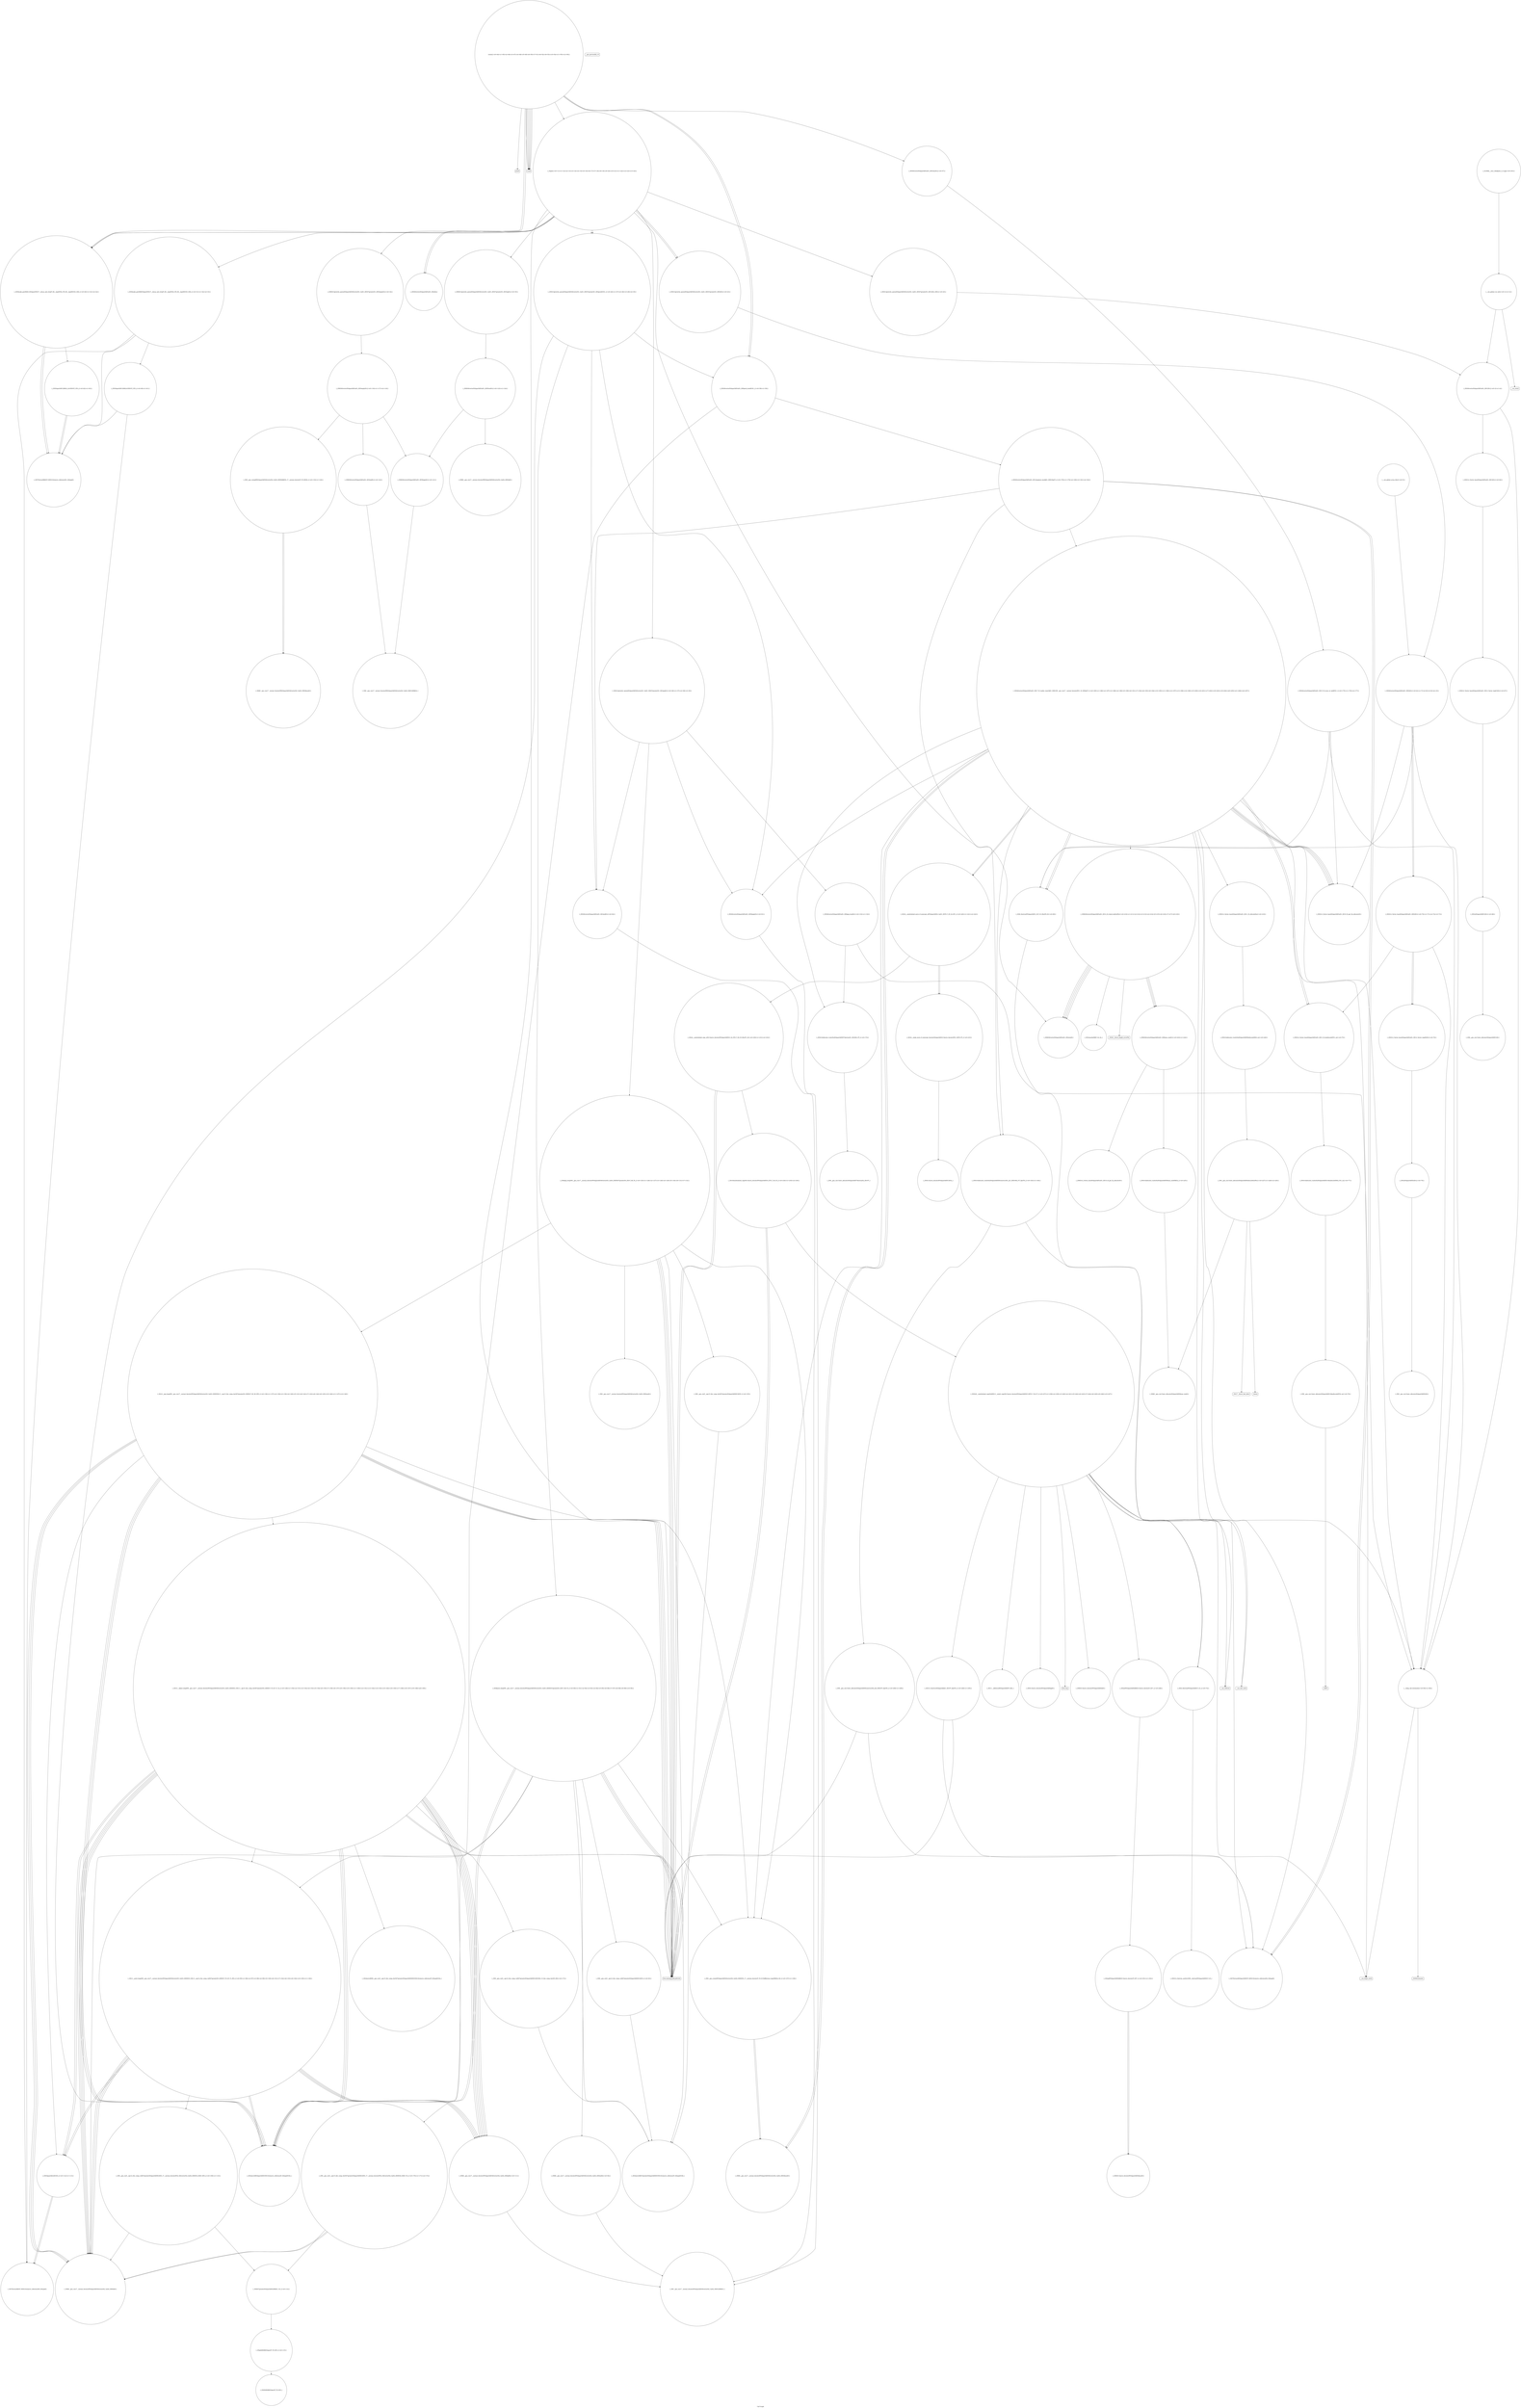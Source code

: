 digraph "Call Graph" {
	label="Call Graph";

	Node0x5651ff8c9090 [shape=record,shape=circle,label="{__cxx_global_var_init|{<s0>1|<s1>2}}"];
	Node0x5651ff8c9090:s0 -> Node0x5651ff8c9110[color=black];
	Node0x5651ff8c9090:s1 -> Node0x5651ffb81130[color=black];
	Node0x5651ffb84c50 [shape=record,shape=circle,label="{_ZNSt12_Vector_baseISt4pairIiiESaIS1_EE11_M_allocateEm|{<s0>219}}"];
	Node0x5651ffb84c50:s0 -> Node0x5651ffb82930[color=black];
	Node0x5651ffb812b0 [shape=record,shape=circle,label="{_ZNSt14priority_queueISt4pairIiiESt6vectorIS1_SaIS1_EESt7greaterIS1_EE4pushEOS1_|{<s0>26|<s1>27|<s2>28|<s3>29|<s4>30}}"];
	Node0x5651ffb812b0:s0 -> Node0x5651ffb82630[color=black];
	Node0x5651ffb812b0:s1 -> Node0x5651ffb819b0[color=black];
	Node0x5651ffb812b0:s2 -> Node0x5651ffb83750[color=black];
	Node0x5651ffb812b0:s3 -> Node0x5651ffb837d0[color=black];
	Node0x5651ffb812b0:s4 -> Node0x5651ffb826b0[color=black];
	Node0x5651ffb827b0 [shape=record,shape=circle,label="{_ZNSt16allocator_traitsISaISt4pairIiiEEE8max_sizeERKS2_|{<s0>225}}"];
	Node0x5651ffb827b0:s0 -> Node0x5651ffb828b0[color=black];
	Node0x5651ffb81630 [shape=record,shape=circle,label="{_ZNKSt6vectorISt4pairIiiESaIS1_EE4sizeEv}"];
	Node0x5651ffb82b30 [shape=record,shape=circle,label="{_ZSt22__uninitialized_copy_aISt13move_iteratorIPSt4pairIiiEES3_S2_ET0_T_S6_S5_RSaIT1_E|{<s0>230|<s1>231|<s2>232}}"];
	Node0x5651ffb82b30:s0 -> Node0x5651ffb81530[color=black];
	Node0x5651ffb82b30:s1 -> Node0x5651ffb81530[color=black];
	Node0x5651ffb82b30:s2 -> Node0x5651ffb82c30[color=black];
	Node0x5651ffb819b0 [shape=record,shape=circle,label="{_ZNSt6vectorISt4pairIiiESaIS1_EE9push_backEOS1_|{<s0>58|<s1>59}}"];
	Node0x5651ffb819b0:s0 -> Node0x5651ffb82630[color=black];
	Node0x5651ffb819b0:s1 -> Node0x5651ffb84950[color=black];
	Node0x5651ffb82eb0 [shape=record,shape=circle,label="{_ZNKSt13move_iteratorIPSt4pairIiiEEdeEv}"];
	Node0x5651ffb81d30 [shape=record,shape=circle,label="{__clang_call_terminate|{<s0>65|<s1>66}}"];
	Node0x5651ffb81d30:s0 -> Node0x5651ffb81db0[color=black];
	Node0x5651ffb81d30:s1 -> Node0x5651ffb81e30[color=black];
	Node0x5651ffb820b0 [shape=record,shape=circle,label="{_ZNSt12_Vector_baseISt4pairIiiESaIS1_EE19_M_get_Tp_allocatorEv}"];
	Node0x5651ffb82430 [shape=record,shape=circle,label="{_ZN9__gnu_cxx13new_allocatorISt4pairIiiEE10deallocateEPS2_m|{<s0>78}}"];
	Node0x5651ffb82430:s0 -> Node0x5651ffb824b0[color=black];
	Node0x5651ffb837d0 [shape=record,shape=circle,label="{_ZNSt6vectorISt4pairIiiESaIS1_EE3endEv|{<s0>92}}"];
	Node0x5651ffb837d0:s0 -> Node0x5651ffb83b50[color=black];
	Node0x5651ffb83b50 [shape=record,shape=circle,label="{_ZN9__gnu_cxx17__normal_iteratorIPSt4pairIiiESt6vectorIS2_SaIS2_EEEC2ERKS3_}"];
	Node0x5651ffb83ed0 [shape=record,shape=circle,label="{_ZNK9__gnu_cxx17__normal_iteratorIPSt4pairIiiESt6vectorIS2_SaIS2_EEE4baseEv}"];
	Node0x5651ffb84250 [shape=record,shape=circle,label="{_ZNKSt6vectorISt4pairIiiESaIS1_EE5frontEv|{<s0>123|<s1>124}}"];
	Node0x5651ffb84250:s0 -> Node0x5651ffb84050[color=black];
	Node0x5651ffb84250:s1 -> Node0x5651ffb842d0[color=black];
	Node0x5651ffb845d0 [shape=record,shape=circle,label="{_ZSt13__adjust_heapIN9__gnu_cxx17__normal_iteratorIPSt4pairIiiESt6vectorIS3_SaIS3_EEEElS3_NS0_5__ops15_Iter_comp_iterISt7greaterIS3_EEEEvT_T0_SF_T1_T2_|{<s0>149|<s1>150|<s2>151|<s3>152|<s4>153|<s5>154|<s6>155|<s7>156|<s8>157|<s9>158|<s10>159|<s11>160|<s12>161|<s13>162|<s14>163|<s15>164|<s16>165|<s17>166|<s18>167|<s19>168|<s20>169}}"];
	Node0x5651ffb845d0:s0 -> Node0x5651ffb83c50[color=black];
	Node0x5651ffb845d0:s1 -> Node0x5651ffb83c50[color=black];
	Node0x5651ffb845d0:s2 -> Node0x5651ffb84650[color=black];
	Node0x5651ffb845d0:s3 -> Node0x5651ffb83c50[color=black];
	Node0x5651ffb845d0:s4 -> Node0x5651ffb839d0[color=black];
	Node0x5651ffb845d0:s5 -> Node0x5651ffb82630[color=black];
	Node0x5651ffb845d0:s6 -> Node0x5651ffb83c50[color=black];
	Node0x5651ffb845d0:s7 -> Node0x5651ffb839d0[color=black];
	Node0x5651ffb845d0:s8 -> Node0x5651ffb83cd0[color=black];
	Node0x5651ffb845d0:s9 -> Node0x5651ffb83c50[color=black];
	Node0x5651ffb845d0:s10 -> Node0x5651ffb839d0[color=black];
	Node0x5651ffb845d0:s11 -> Node0x5651ffb82630[color=black];
	Node0x5651ffb845d0:s12 -> Node0x5651ffb83c50[color=black];
	Node0x5651ffb845d0:s13 -> Node0x5651ffb839d0[color=black];
	Node0x5651ffb845d0:s14 -> Node0x5651ffb83cd0[color=black];
	Node0x5651ffb845d0:s15 -> Node0x5651ffb846d0[color=black];
	Node0x5651ffb845d0:s16 -> Node0x5651ffb84750[color=black];
	Node0x5651ffb845d0:s17 -> Node0x5651ffb81530[color=black];
	Node0x5651ffb845d0:s18 -> Node0x5651ffb82630[color=black];
	Node0x5651ffb845d0:s19 -> Node0x5651ffb81530[color=black];
	Node0x5651ffb845d0:s20 -> Node0x5651ffb83a50[color=black];
	Node0x5651ffb84950 [shape=record,shape=circle,label="{_ZNSt6vectorISt4pairIiiESaIS1_EE12emplace_backIJS1_EEEvDpOT_|{<s0>178|<s1>179|<s2>180|<s3>181|<s4>182}}"];
	Node0x5651ffb84950:s0 -> Node0x5651ffb84a50[color=black];
	Node0x5651ffb84950:s1 -> Node0x5651ffb849d0[color=black];
	Node0x5651ffb84950:s2 -> Node0x5651ffb837d0[color=black];
	Node0x5651ffb84950:s3 -> Node0x5651ffb84a50[color=black];
	Node0x5651ffb84950:s4 -> Node0x5651ffb84ad0[color=black];
	Node0x5651ff8c9110 [shape=record,shape=circle,label="{_ZNSt6vectorISt4pairIiiESaIS1_EEC2Ev|{<s0>3|<s1>4}}"];
	Node0x5651ff8c9110:s0 -> Node0x5651ffb81cb0[color=black];
	Node0x5651ff8c9110:s1 -> Node0x5651ffb81d30[color=black];
	Node0x5651ffb84cd0 [shape=record,shape=circle,label="{_ZSt34__uninitialized_move_if_noexcept_aIPSt4pairIiiES2_SaIS1_EET0_T_S5_S4_RT1_|{<s0>220|<s1>221|<s2>222}}"];
	Node0x5651ffb84cd0:s0 -> Node0x5651ffb82bb0[color=black];
	Node0x5651ffb84cd0:s1 -> Node0x5651ffb82bb0[color=black];
	Node0x5651ffb84cd0:s2 -> Node0x5651ffb82b30[color=black];
	Node0x5651ffb81330 [shape=record,shape=circle,label="{_ZSt9make_pairIiRiESt4pairINSt17__decay_and_stripIT_E6__typeENS2_IT0_E6__typeEEOS3_OS6_|{<s0>31|<s1>32|<s2>33}}"];
	Node0x5651ffb81330:s0 -> Node0x5651ffb81ab0[color=black];
	Node0x5651ffb81330:s1 -> Node0x5651ffb81b30[color=black];
	Node0x5651ffb81330:s2 -> Node0x5651ffb81bb0[color=black];
	Node0x5651ffb82830 [shape=record,shape=circle,label="{_ZNKSt12_Vector_baseISt4pairIiiESaIS1_EE19_M_get_Tp_allocatorEv}"];
	Node0x5651ffb816b0 [shape=record,shape=circle,label="{_ZNSt6vectorISt4pairIiiESaIS1_EEixEm}"];
	Node0x5651ffb82bb0 [shape=record,shape=circle,label="{_ZSt32__make_move_if_noexcept_iteratorISt4pairIiiESt13move_iteratorIPS1_EET0_PT_|{<s0>233}}"];
	Node0x5651ffb82bb0:s0 -> Node0x5651ffb83130[color=black];
	Node0x5651ffb81a30 [shape=record,shape=Mrecord,label="{printf}"];
	Node0x5651ffb82f30 [shape=record,shape=circle,label="{_ZNSt13move_iteratorIPSt4pairIiiEEppEv}"];
	Node0x5651ffb81db0 [shape=record,shape=Mrecord,label="{__cxa_begin_catch}"];
	Node0x5651ffb82130 [shape=record,shape=circle,label="{_ZNSt12_Vector_baseISt4pairIiiESaIS1_EED2Ev|{<s0>70|<s1>71|<s2>72|<s3>73}}"];
	Node0x5651ffb82130:s0 -> Node0x5651ffb822b0[color=black];
	Node0x5651ffb82130:s1 -> Node0x5651ffb82330[color=black];
	Node0x5651ffb82130:s2 -> Node0x5651ffb82330[color=black];
	Node0x5651ffb82130:s3 -> Node0x5651ffb81d30[color=black];
	Node0x5651ffb824b0 [shape=record,shape=Mrecord,label="{_ZdlPv}"];
	Node0x5651ffb83850 [shape=record,shape=circle,label="{_ZSt4moveIRSt7greaterISt4pairIiiEEEONSt16remove_referenceIT_E4typeEOS6_}"];
	Node0x5651ffb83bd0 [shape=record,shape=circle,label="{_ZN9__gnu_cxx5__ops14_Iter_comp_valISt7greaterISt4pairIiiEEEclINS_17__normal_iteratorIPS4_St6vectorIS4_SaIS4_EEEES4_EEbT_RT0_|{<s0>109|<s1>110}}"];
	Node0x5651ffb83bd0:s0 -> Node0x5651ffb839d0[color=black];
	Node0x5651ffb83bd0:s1 -> Node0x5651ffb83d50[color=black];
	Node0x5651ffb83f50 [shape=record,shape=circle,label="{_ZNKSt6vectorISt4pairIiiESaIS1_EE5emptyEv|{<s0>116|<s1>117|<s2>118}}"];
	Node0x5651ffb83f50:s0 -> Node0x5651ffb84050[color=black];
	Node0x5651ffb83f50:s1 -> Node0x5651ffb840d0[color=black];
	Node0x5651ffb83f50:s2 -> Node0x5651ffb83fd0[color=black];
	Node0x5651ffb842d0 [shape=record,shape=circle,label="{_ZNK9__gnu_cxx17__normal_iteratorIPKSt4pairIiiESt6vectorIS2_SaIS2_EEEdeEv}"];
	Node0x5651ffb84650 [shape=record,shape=circle,label="{_ZN9__gnu_cxx5__ops15_Iter_comp_iterISt7greaterISt4pairIiiEEEclINS_17__normal_iteratorIPS4_St6vectorIS4_SaIS4_EEEESD_EEbT_T0_|{<s0>170|<s1>171|<s2>172}}"];
	Node0x5651ffb84650:s0 -> Node0x5651ffb839d0[color=black];
	Node0x5651ffb84650:s1 -> Node0x5651ffb839d0[color=black];
	Node0x5651ffb84650:s2 -> Node0x5651ffb83d50[color=black];
	Node0x5651ffb849d0 [shape=record,shape=circle,label="{_ZNSt16allocator_traitsISaISt4pairIiiEEE9constructIS1_JS1_EEEvRS2_PT_DpOT0_|{<s0>183|<s1>184}}"];
	Node0x5651ffb849d0:s0 -> Node0x5651ffb84a50[color=black];
	Node0x5651ffb849d0:s1 -> Node0x5651ffb84b50[color=black];
	Node0x5651ffb81030 [shape=record,shape=circle,label="{__cxx_global_array_dtor|{<s0>5}}"];
	Node0x5651ffb81030:s0 -> Node0x5651ffb810b0[color=black];
	Node0x5651ffb84d50 [shape=record,shape=Mrecord,label="{__cxa_rethrow}"];
	Node0x5651ffb813b0 [shape=record,shape=Mrecord,label="{__gxx_personality_v0}"];
	Node0x5651ffb828b0 [shape=record,shape=circle,label="{_ZNK9__gnu_cxx13new_allocatorISt4pairIiiEE8max_sizeEv}"];
	Node0x5651ffb81730 [shape=record,shape=circle,label="{_ZSt9make_pairIRiS0_ESt4pairINSt17__decay_and_stripIT_E6__typeENS2_IT0_E6__typeEEOS3_OS6_|{<s0>40|<s1>41|<s2>42}}"];
	Node0x5651ffb81730:s0 -> Node0x5651ffb81b30[color=black];
	Node0x5651ffb81730:s1 -> Node0x5651ffb81b30[color=black];
	Node0x5651ffb81730:s2 -> Node0x5651ffb81c30[color=black];
	Node0x5651ffb82c30 [shape=record,shape=circle,label="{_ZSt18uninitialized_copyISt13move_iteratorIPSt4pairIiiEES3_ET0_T_S6_S5_|{<s0>234|<s1>235|<s2>236}}"];
	Node0x5651ffb82c30:s0 -> Node0x5651ffb81530[color=black];
	Node0x5651ffb82c30:s1 -> Node0x5651ffb81530[color=black];
	Node0x5651ffb82c30:s2 -> Node0x5651ffb82cb0[color=black];
	Node0x5651ffb81ab0 [shape=record,shape=circle,label="{_ZSt7forwardIiEOT_RNSt16remove_referenceIS0_E4typeE}"];
	Node0x5651ffb82fb0 [shape=record,shape=Mrecord,label="{llvm.trap}"];
	Node0x5651ffb81e30 [shape=record,shape=Mrecord,label="{_ZSt9terminatev}"];
	Node0x5651ffb821b0 [shape=record,shape=circle,label="{_ZSt8_DestroyIPSt4pairIiiEEvT_S3_|{<s0>74}}"];
	Node0x5651ffb821b0:s0 -> Node0x5651ffb82230[color=black];
	Node0x5651ffb82530 [shape=record,shape=circle,label="{_ZNSaISt4pairIiiEED2Ev|{<s0>79}}"];
	Node0x5651ffb82530:s0 -> Node0x5651ffb825b0[color=black];
	Node0x5651ffb838d0 [shape=record,shape=circle,label="{_ZN9__gnu_cxx5__ops14_Iter_comp_valISt7greaterISt4pairIiiEEEC2ES5_|{<s0>93}}"];
	Node0x5651ffb838d0:s0 -> Node0x5651ffb83850[color=black];
	Node0x5651ffb83c50 [shape=record,shape=circle,label="{_ZNK9__gnu_cxx17__normal_iteratorIPSt4pairIiiESt6vectorIS2_SaIS2_EEEplEl|{<s0>111}}"];
	Node0x5651ffb83c50:s0 -> Node0x5651ffb83b50[color=black];
	Node0x5651ffb83fd0 [shape=record,shape=circle,label="{_ZN9__gnu_cxxeqIPKSt4pairIiiESt6vectorIS2_SaIS2_EEEEbRKNS_17__normal_iteratorIT_T0_EESD_|{<s0>119|<s1>120}}"];
	Node0x5651ffb83fd0:s0 -> Node0x5651ffb84150[color=black];
	Node0x5651ffb83fd0:s1 -> Node0x5651ffb84150[color=black];
	Node0x5651ffb84350 [shape=record,shape=circle,label="{_ZSt8pop_heapIN9__gnu_cxx17__normal_iteratorIPSt4pairIiiESt6vectorIS3_SaIS3_EEEESt7greaterIS3_EEvT_SB_T0_|{<s0>125|<s1>126|<s2>127|<s3>128|<s4>129|<s5>130|<s6>131|<s7>132}}"];
	Node0x5651ffb84350:s0 -> Node0x5651ffb83ad0[color=black];
	Node0x5651ffb84350:s1 -> Node0x5651ffb83850[color=black];
	Node0x5651ffb84350:s2 -> Node0x5651ffb84450[color=black];
	Node0x5651ffb84350:s3 -> Node0x5651ffb844d0[color=black];
	Node0x5651ffb84350:s4 -> Node0x5651ffb81530[color=black];
	Node0x5651ffb84350:s5 -> Node0x5651ffb81530[color=black];
	Node0x5651ffb84350:s6 -> Node0x5651ffb81530[color=black];
	Node0x5651ffb84350:s7 -> Node0x5651ffb84550[color=black];
	Node0x5651ffb846d0 [shape=record,shape=circle,label="{_ZSt4moveIRN9__gnu_cxx5__ops15_Iter_comp_iterISt7greaterISt4pairIiiEEEEEONSt16remove_referenceIT_E4typeEOSA_}"];
	Node0x5651ffb84a50 [shape=record,shape=circle,label="{_ZSt7forwardISt4pairIiiEEOT_RNSt16remove_referenceIS2_E4typeE}"];
	Node0x5651ffb810b0 [shape=record,shape=circle,label="{_ZNSt6vectorISt4pairIiiESaIS1_EED2Ev|{<s0>6|<s1>7|<s2>8|<s3>9|<s4>10}}"];
	Node0x5651ffb810b0:s0 -> Node0x5651ffb820b0[color=black];
	Node0x5651ffb810b0:s1 -> Node0x5651ffb82030[color=black];
	Node0x5651ffb810b0:s2 -> Node0x5651ffb82130[color=black];
	Node0x5651ffb810b0:s3 -> Node0x5651ffb82130[color=black];
	Node0x5651ffb810b0:s4 -> Node0x5651ffb81d30[color=black];
	Node0x5651ffb84dd0 [shape=record,shape=Mrecord,label="{__cxa_end_catch}"];
	Node0x5651ffb81430 [shape=record,shape=circle,label="{_ZNKSt14priority_queueISt4pairIiiESt6vectorIS1_SaIS1_EESt7greaterIS1_EE5emptyEv|{<s0>34}}"];
	Node0x5651ffb81430:s0 -> Node0x5651ffb83f50[color=black];
	Node0x5651ffb82930 [shape=record,shape=circle,label="{_ZNSt16allocator_traitsISaISt4pairIiiEEE8allocateERS2_m|{<s0>226}}"];
	Node0x5651ffb82930:s0 -> Node0x5651ffb829b0[color=black];
	Node0x5651ffb817b0 [shape=record,shape=circle,label="{_ZNSt14priority_queueISt4pairIiiESt6vectorIS1_SaIS1_EESt7greaterIS1_EED2Ev|{<s0>43}}"];
	Node0x5651ffb817b0:s0 -> Node0x5651ffb810b0[color=black];
	Node0x5651ffb82cb0 [shape=record,shape=circle,label="{_ZNSt20__uninitialized_copyILb0EE13__uninit_copyISt13move_iteratorIPSt4pairIiiEES5_EET0_T_S8_S7_|{<s0>237|<s1>238|<s2>239|<s3>240|<s4>241|<s5>242|<s6>243|<s7>244|<s8>245|<s9>246|<s10>247}}"];
	Node0x5651ffb82cb0:s0 -> Node0x5651ffb82d30[color=black];
	Node0x5651ffb82cb0:s1 -> Node0x5651ffb82e30[color=black];
	Node0x5651ffb82cb0:s2 -> Node0x5651ffb82eb0[color=black];
	Node0x5651ffb82cb0:s3 -> Node0x5651ffb82db0[color=black];
	Node0x5651ffb82cb0:s4 -> Node0x5651ffb82f30[color=black];
	Node0x5651ffb82cb0:s5 -> Node0x5651ffb81db0[color=black];
	Node0x5651ffb82cb0:s6 -> Node0x5651ffb821b0[color=black];
	Node0x5651ffb82cb0:s7 -> Node0x5651ffb84d50[color=black];
	Node0x5651ffb82cb0:s8 -> Node0x5651ffb84dd0[color=black];
	Node0x5651ffb82cb0:s9 -> Node0x5651ffb82fb0[color=black];
	Node0x5651ffb82cb0:s10 -> Node0x5651ffb81d30[color=black];
	Node0x5651ffb81b30 [shape=record,shape=circle,label="{_ZSt7forwardIRiEOT_RNSt16remove_referenceIS1_E4typeE}"];
	Node0x5651ffb83030 [shape=record,shape=circle,label="{_ZSteqIPSt4pairIiiEEbRKSt13move_iteratorIT_ES7_|{<s0>251|<s1>252}}"];
	Node0x5651ffb83030:s0 -> Node0x5651ffb830b0[color=black];
	Node0x5651ffb83030:s1 -> Node0x5651ffb830b0[color=black];
	Node0x5651ffb81eb0 [shape=record,shape=circle,label="{_ZNSt12_Vector_baseISt4pairIiiESaIS1_EE12_Vector_implC2Ev|{<s0>67}}"];
	Node0x5651ffb81eb0:s0 -> Node0x5651ffb81f30[color=black];
	Node0x5651ffb82230 [shape=record,shape=circle,label="{_ZNSt12_Destroy_auxILb1EE9__destroyIPSt4pairIiiEEEvT_S5_}"];
	Node0x5651ffb825b0 [shape=record,shape=circle,label="{_ZN9__gnu_cxx13new_allocatorISt4pairIiiEED2Ev}"];
	Node0x5651ffb83950 [shape=record,shape=circle,label="{_ZNK9__gnu_cxx17__normal_iteratorIPSt4pairIiiESt6vectorIS2_SaIS2_EEEmiEl|{<s0>94}}"];
	Node0x5651ffb83950:s0 -> Node0x5651ffb83b50[color=black];
	Node0x5651ffb83cd0 [shape=record,shape=circle,label="{_ZNSt4pairIiiEaSEOS0_|{<s0>112|<s1>113}}"];
	Node0x5651ffb83cd0:s0 -> Node0x5651ffb81ab0[color=black];
	Node0x5651ffb83cd0:s1 -> Node0x5651ffb81ab0[color=black];
	Node0x5651ffb84050 [shape=record,shape=circle,label="{_ZNKSt6vectorISt4pairIiiESaIS1_EE5beginEv|{<s0>121}}"];
	Node0x5651ffb84050:s0 -> Node0x5651ffb841d0[color=black];
	Node0x5651ffb843d0 [shape=record,shape=circle,label="{_ZNSt6vectorISt4pairIiiESaIS1_EE8pop_backEv|{<s0>133|<s1>134}}"];
	Node0x5651ffb843d0:s0 -> Node0x5651ffb847d0[color=black];
	Node0x5651ffb843d0:s1 -> Node0x5651ffb81d30[color=black];
	Node0x5651ffb84750 [shape=record,shape=circle,label="{_ZN9__gnu_cxx5__ops14_Iter_comp_valISt7greaterISt4pairIiiEEEC2EONS0_15_Iter_comp_iterIS5_EE|{<s0>173}}"];
	Node0x5651ffb84750:s0 -> Node0x5651ffb83850[color=black];
	Node0x5651ffb84ad0 [shape=record,shape=circle,label="{_ZNSt6vectorISt4pairIiiESaIS1_EE17_M_realloc_insertIJS1_EEEvN9__gnu_cxx17__normal_iteratorIPS1_S3_EEDpOT_|{<s0>185|<s1>186|<s2>187|<s3>188|<s4>189|<s5>190|<s6>191|<s7>192|<s8>193|<s9>194|<s10>195|<s11>196|<s12>197|<s13>198|<s14>199|<s15>200|<s16>201|<s17>202|<s18>203|<s19>204|<s20>205|<s21>206|<s22>207}}"];
	Node0x5651ffb84ad0:s0 -> Node0x5651ffb84bd0[color=black];
	Node0x5651ffb84ad0:s1 -> Node0x5651ffb83750[color=black];
	Node0x5651ffb84ad0:s2 -> Node0x5651ffb83ad0[color=black];
	Node0x5651ffb84ad0:s3 -> Node0x5651ffb84c50[color=black];
	Node0x5651ffb84ad0:s4 -> Node0x5651ffb84a50[color=black];
	Node0x5651ffb84ad0:s5 -> Node0x5651ffb849d0[color=black];
	Node0x5651ffb84ad0:s6 -> Node0x5651ffb83ed0[color=black];
	Node0x5651ffb84ad0:s7 -> Node0x5651ffb820b0[color=black];
	Node0x5651ffb84ad0:s8 -> Node0x5651ffb84cd0[color=black];
	Node0x5651ffb84ad0:s9 -> Node0x5651ffb83ed0[color=black];
	Node0x5651ffb84ad0:s10 -> Node0x5651ffb820b0[color=black];
	Node0x5651ffb84ad0:s11 -> Node0x5651ffb84cd0[color=black];
	Node0x5651ffb84ad0:s12 -> Node0x5651ffb81db0[color=black];
	Node0x5651ffb84ad0:s13 -> Node0x5651ffb847d0[color=black];
	Node0x5651ffb84ad0:s14 -> Node0x5651ffb84dd0[color=black];
	Node0x5651ffb84ad0:s15 -> Node0x5651ffb820b0[color=black];
	Node0x5651ffb84ad0:s16 -> Node0x5651ffb82030[color=black];
	Node0x5651ffb84ad0:s17 -> Node0x5651ffb822b0[color=black];
	Node0x5651ffb84ad0:s18 -> Node0x5651ffb84d50[color=black];
	Node0x5651ffb84ad0:s19 -> Node0x5651ffb820b0[color=black];
	Node0x5651ffb84ad0:s20 -> Node0x5651ffb82030[color=black];
	Node0x5651ffb84ad0:s21 -> Node0x5651ffb822b0[color=black];
	Node0x5651ffb84ad0:s22 -> Node0x5651ffb81d30[color=black];
	Node0x5651ffb81130 [shape=record,shape=Mrecord,label="{__cxa_atexit}"];
	Node0x5651ffb84e50 [shape=record,shape=circle,label="{_ZNKSt6vectorISt4pairIiiESaIS1_EE8max_sizeEv|{<s0>223|<s1>224}}"];
	Node0x5651ffb84e50:s0 -> Node0x5651ffb82830[color=black];
	Node0x5651ffb84e50:s1 -> Node0x5651ffb827b0[color=black];
	Node0x5651ffb814b0 [shape=record,shape=circle,label="{_ZNKSt14priority_queueISt4pairIiiESt6vectorIS1_SaIS1_EESt7greaterIS1_EE3topEv|{<s0>35}}"];
	Node0x5651ffb814b0:s0 -> Node0x5651ffb84250[color=black];
	Node0x5651ffb829b0 [shape=record,shape=circle,label="{_ZN9__gnu_cxx13new_allocatorISt4pairIiiEE8allocateEmPKv|{<s0>227|<s1>228|<s2>229}}"];
	Node0x5651ffb829b0:s0 -> Node0x5651ffb828b0[color=black];
	Node0x5651ffb829b0:s1 -> Node0x5651ffb82a30[color=black];
	Node0x5651ffb829b0:s2 -> Node0x5651ffb82ab0[color=black];
	Node0x5651ffb81830 [shape=record,shape=circle,label="{main|{<s0>44|<s1>45|<s2>46|<s3>47|<s4>48|<s5>49|<s6>50|<s7>51|<s8>52|<s9>53|<s10>54|<s11>55|<s12>56}}"];
	Node0x5651ffb81830:s0 -> Node0x5651ffb818b0[color=black];
	Node0x5651ffb81830:s1 -> Node0x5651ffb818b0[color=black];
	Node0x5651ffb81830:s2 -> Node0x5651ffb818b0[color=black];
	Node0x5651ffb81830:s3 -> Node0x5651ffb81930[color=black];
	Node0x5651ffb81830:s4 -> Node0x5651ffb818b0[color=black];
	Node0x5651ffb81830:s5 -> Node0x5651ffb818b0[color=black];
	Node0x5651ffb81830:s6 -> Node0x5651ffb818b0[color=black];
	Node0x5651ffb81830:s7 -> Node0x5651ffb81730[color=black];
	Node0x5651ffb81830:s8 -> Node0x5651ffb819b0[color=black];
	Node0x5651ffb81830:s9 -> Node0x5651ffb81730[color=black];
	Node0x5651ffb81830:s10 -> Node0x5651ffb819b0[color=black];
	Node0x5651ffb81830:s11 -> Node0x5651ffb811b0[color=black];
	Node0x5651ffb81830:s12 -> Node0x5651ffb81a30[color=black];
	Node0x5651ffb82d30 [shape=record,shape=circle,label="{_ZStneIPSt4pairIiiEEbRKSt13move_iteratorIT_ES7_|{<s0>248}}"];
	Node0x5651ffb82d30:s0 -> Node0x5651ffb83030[color=black];
	Node0x5651ffb81bb0 [shape=record,shape=circle,label="{_ZNSt4pairIiiEC2IiRiLb1EEEOT_OT0_|{<s0>60|<s1>61}}"];
	Node0x5651ffb81bb0:s0 -> Node0x5651ffb81ab0[color=black];
	Node0x5651ffb81bb0:s1 -> Node0x5651ffb81b30[color=black];
	Node0x5651ffb830b0 [shape=record,shape=circle,label="{_ZNKSt13move_iteratorIPSt4pairIiiEE4baseEv}"];
	Node0x5651ffb81f30 [shape=record,shape=circle,label="{_ZNSaISt4pairIiiEEC2Ev|{<s0>68}}"];
	Node0x5651ffb81f30:s0 -> Node0x5651ffb81fb0[color=black];
	Node0x5651ffb822b0 [shape=record,shape=circle,label="{_ZNSt12_Vector_baseISt4pairIiiESaIS1_EE13_M_deallocateEPS1_m|{<s0>75}}"];
	Node0x5651ffb822b0:s0 -> Node0x5651ffb823b0[color=black];
	Node0x5651ffb82630 [shape=record,shape=circle,label="{_ZSt4moveIRSt4pairIiiEEONSt16remove_referenceIT_E4typeEOS4_}"];
	Node0x5651ffb839d0 [shape=record,shape=circle,label="{_ZNK9__gnu_cxx17__normal_iteratorIPSt4pairIiiESt6vectorIS2_SaIS2_EEEdeEv}"];
	Node0x5651ffb83d50 [shape=record,shape=circle,label="{_ZNKSt7greaterISt4pairIiiEEclERKS1_S4_|{<s0>114}}"];
	Node0x5651ffb83d50:s0 -> Node0x5651ffb83dd0[color=black];
	Node0x5651ffb840d0 [shape=record,shape=circle,label="{_ZNKSt6vectorISt4pairIiiESaIS1_EE3endEv|{<s0>122}}"];
	Node0x5651ffb840d0:s0 -> Node0x5651ffb841d0[color=black];
	Node0x5651ffb84450 [shape=record,shape=circle,label="{_ZN9__gnu_cxx5__ops15_Iter_comp_iterISt7greaterISt4pairIiiEEEC2ES5_|{<s0>135}}"];
	Node0x5651ffb84450:s0 -> Node0x5651ffb83850[color=black];
	Node0x5651ffb847d0 [shape=record,shape=circle,label="{_ZNSt16allocator_traitsISaISt4pairIiiEEE7destroyIS1_EEvRS2_PT_|{<s0>174}}"];
	Node0x5651ffb847d0:s0 -> Node0x5651ffb84850[color=black];
	Node0x5651ffb84b50 [shape=record,shape=circle,label="{_ZN9__gnu_cxx13new_allocatorISt4pairIiiEE9constructIS2_JS2_EEEvPT_DpOT0_|{<s0>208|<s1>209}}"];
	Node0x5651ffb84b50:s0 -> Node0x5651ffb84a50[color=black];
	Node0x5651ffb84b50:s1 -> Node0x5651ffb81530[color=black];
	Node0x5651ffb811b0 [shape=record,shape=circle,label="{_Z2goi|{<s0>11|<s1>12|<s2>13|<s3>14|<s4>15|<s5>16|<s6>17|<s7>18|<s8>19|<s9>20|<s10>21|<s11>22|<s12>23|<s13>24}}"];
	Node0x5651ffb811b0:s0 -> Node0x5651ffb81230[color=black];
	Node0x5651ffb811b0:s1 -> Node0x5651ffb81330[color=black];
	Node0x5651ffb811b0:s2 -> Node0x5651ffb812b0[color=black];
	Node0x5651ffb811b0:s3 -> Node0x5651ffb81430[color=black];
	Node0x5651ffb811b0:s4 -> Node0x5651ffb814b0[color=black];
	Node0x5651ffb811b0:s5 -> Node0x5651ffb81530[color=black];
	Node0x5651ffb811b0:s6 -> Node0x5651ffb815b0[color=black];
	Node0x5651ffb811b0:s7 -> Node0x5651ffb81630[color=black];
	Node0x5651ffb811b0:s8 -> Node0x5651ffb816b0[color=black];
	Node0x5651ffb811b0:s9 -> Node0x5651ffb816b0[color=black];
	Node0x5651ffb811b0:s10 -> Node0x5651ffb81730[color=black];
	Node0x5651ffb811b0:s11 -> Node0x5651ffb812b0[color=black];
	Node0x5651ffb811b0:s12 -> Node0x5651ffb817b0[color=black];
	Node0x5651ffb811b0:s13 -> Node0x5651ffb817b0[color=black];
	Node0x5651ffb84ed0 [shape=record,shape=Mrecord,label="{_ZSt20__throw_length_errorPKc}"];
	Node0x5651ffb81530 [shape=record,shape=Mrecord,label="{llvm.memcpy.p0i8.p0i8.i64}"];
	Node0x5651ffb82a30 [shape=record,shape=Mrecord,label="{_ZSt17__throw_bad_allocv}"];
	Node0x5651ffb818b0 [shape=record,shape=Mrecord,label="{scanf}"];
	Node0x5651ffb82db0 [shape=record,shape=circle,label="{_ZSt10_ConstructISt4pairIiiEJS1_EEvPT_DpOT0_|{<s0>249|<s1>250}}"];
	Node0x5651ffb82db0:s0 -> Node0x5651ffb84a50[color=black];
	Node0x5651ffb82db0:s1 -> Node0x5651ffb81530[color=black];
	Node0x5651ffb81c30 [shape=record,shape=circle,label="{_ZNSt4pairIiiEC2IRiS2_Lb1EEEOT_OT0_|{<s0>62|<s1>63}}"];
	Node0x5651ffb81c30:s0 -> Node0x5651ffb81b30[color=black];
	Node0x5651ffb81c30:s1 -> Node0x5651ffb81b30[color=black];
	Node0x5651ffb83130 [shape=record,shape=circle,label="{_ZNSt13move_iteratorIPSt4pairIiiEEC2ES2_}"];
	Node0x5651ffb81fb0 [shape=record,shape=circle,label="{_ZN9__gnu_cxx13new_allocatorISt4pairIiiEEC2Ev}"];
	Node0x5651ffb82330 [shape=record,shape=circle,label="{_ZNSt12_Vector_baseISt4pairIiiESaIS1_EE12_Vector_implD2Ev|{<s0>76}}"];
	Node0x5651ffb82330:s0 -> Node0x5651ffb82530[color=black];
	Node0x5651ffb826b0 [shape=record,shape=circle,label="{_ZSt9push_heapIN9__gnu_cxx17__normal_iteratorIPSt4pairIiiESt6vectorIS3_SaIS3_EEEESt7greaterIS3_EEvT_SB_T0_|{<s0>80|<s1>81|<s2>82|<s3>83|<s4>84|<s5>85|<s6>86|<s7>87|<s8>88|<s9>89|<s10>90}}"];
	Node0x5651ffb826b0:s0 -> Node0x5651ffb83850[color=black];
	Node0x5651ffb826b0:s1 -> Node0x5651ffb838d0[color=black];
	Node0x5651ffb826b0:s2 -> Node0x5651ffb83950[color=black];
	Node0x5651ffb826b0:s3 -> Node0x5651ffb839d0[color=black];
	Node0x5651ffb826b0:s4 -> Node0x5651ffb82630[color=black];
	Node0x5651ffb826b0:s5 -> Node0x5651ffb81530[color=black];
	Node0x5651ffb826b0:s6 -> Node0x5651ffb81530[color=black];
	Node0x5651ffb826b0:s7 -> Node0x5651ffb83ad0[color=black];
	Node0x5651ffb826b0:s8 -> Node0x5651ffb82630[color=black];
	Node0x5651ffb826b0:s9 -> Node0x5651ffb81530[color=black];
	Node0x5651ffb826b0:s10 -> Node0x5651ffb83a50[color=black];
	Node0x5651ffb83a50 [shape=record,shape=circle,label="{_ZSt11__push_heapIN9__gnu_cxx17__normal_iteratorIPSt4pairIiiESt6vectorIS3_SaIS3_EEEElS3_NS0_5__ops14_Iter_comp_valISt7greaterIS3_EEEEvT_T0_SF_T1_RT2_|{<s0>95|<s1>96|<s2>97|<s3>98|<s4>99|<s5>100|<s6>101|<s7>102|<s8>103|<s9>104|<s10>105|<s11>106}}"];
	Node0x5651ffb83a50:s0 -> Node0x5651ffb83c50[color=black];
	Node0x5651ffb83a50:s1 -> Node0x5651ffb83bd0[color=black];
	Node0x5651ffb83a50:s2 -> Node0x5651ffb83c50[color=black];
	Node0x5651ffb83a50:s3 -> Node0x5651ffb839d0[color=black];
	Node0x5651ffb83a50:s4 -> Node0x5651ffb82630[color=black];
	Node0x5651ffb83a50:s5 -> Node0x5651ffb83c50[color=black];
	Node0x5651ffb83a50:s6 -> Node0x5651ffb839d0[color=black];
	Node0x5651ffb83a50:s7 -> Node0x5651ffb83cd0[color=black];
	Node0x5651ffb83a50:s8 -> Node0x5651ffb82630[color=black];
	Node0x5651ffb83a50:s9 -> Node0x5651ffb83c50[color=black];
	Node0x5651ffb83a50:s10 -> Node0x5651ffb839d0[color=black];
	Node0x5651ffb83a50:s11 -> Node0x5651ffb83cd0[color=black];
	Node0x5651ffb83dd0 [shape=record,shape=circle,label="{_ZStgtIiiEbRKSt4pairIT_T0_ES5_|{<s0>115}}"];
	Node0x5651ffb83dd0:s0 -> Node0x5651ffb83e50[color=black];
	Node0x5651ffb84150 [shape=record,shape=circle,label="{_ZNK9__gnu_cxx17__normal_iteratorIPKSt4pairIiiESt6vectorIS2_SaIS2_EEE4baseEv}"];
	Node0x5651ffb844d0 [shape=record,shape=circle,label="{_ZN9__gnu_cxx17__normal_iteratorIPSt4pairIiiESt6vectorIS2_SaIS2_EEEmmEv}"];
	Node0x5651ffb84850 [shape=record,shape=circle,label="{_ZN9__gnu_cxx13new_allocatorISt4pairIiiEE7destroyIS2_EEvPT_}"];
	Node0x5651ffb84bd0 [shape=record,shape=circle,label="{_ZNKSt6vectorISt4pairIiiESaIS1_EE12_M_check_lenEmPKc|{<s0>210|<s1>211|<s2>212|<s3>213|<s4>214|<s5>215|<s6>216|<s7>217|<s8>218}}"];
	Node0x5651ffb84bd0:s0 -> Node0x5651ffb84e50[color=black];
	Node0x5651ffb84bd0:s1 -> Node0x5651ffb81630[color=black];
	Node0x5651ffb84bd0:s2 -> Node0x5651ffb84ed0[color=black];
	Node0x5651ffb84bd0:s3 -> Node0x5651ffb81630[color=black];
	Node0x5651ffb84bd0:s4 -> Node0x5651ffb81630[color=black];
	Node0x5651ffb84bd0:s5 -> Node0x5651ffb82730[color=black];
	Node0x5651ffb84bd0:s6 -> Node0x5651ffb81630[color=black];
	Node0x5651ffb84bd0:s7 -> Node0x5651ffb84e50[color=black];
	Node0x5651ffb84bd0:s8 -> Node0x5651ffb84e50[color=black];
	Node0x5651ffb81230 [shape=record,shape=circle,label="{_ZNSt14priority_queueISt4pairIiiESt6vectorIS1_SaIS1_EESt7greaterIS1_EEC2IS4_vEEv|{<s0>25}}"];
	Node0x5651ffb81230:s0 -> Node0x5651ff8c9110[color=black];
	Node0x5651ffb82730 [shape=record,shape=circle,label="{_ZSt3maxImERKT_S2_S2_}"];
	Node0x5651ffb815b0 [shape=record,shape=circle,label="{_ZNSt14priority_queueISt4pairIiiESt6vectorIS1_SaIS1_EESt7greaterIS1_EE3popEv|{<s0>36|<s1>37|<s2>38|<s3>39}}"];
	Node0x5651ffb815b0:s0 -> Node0x5651ffb83750[color=black];
	Node0x5651ffb815b0:s1 -> Node0x5651ffb837d0[color=black];
	Node0x5651ffb815b0:s2 -> Node0x5651ffb84350[color=black];
	Node0x5651ffb815b0:s3 -> Node0x5651ffb843d0[color=black];
	Node0x5651ffb82ab0 [shape=record,shape=Mrecord,label="{_Znwm}"];
	Node0x5651ffb81930 [shape=record,shape=circle,label="{_ZNSt6vectorISt4pairIiiESaIS1_EE5clearEv|{<s0>57}}"];
	Node0x5651ffb81930:s0 -> Node0x5651ffb848d0[color=black];
	Node0x5651ffb82e30 [shape=record,shape=circle,label="{_ZSt11__addressofISt4pairIiiEEPT_RS2_}"];
	Node0x5651ffb81cb0 [shape=record,shape=circle,label="{_ZNSt12_Vector_baseISt4pairIiiESaIS1_EEC2Ev|{<s0>64}}"];
	Node0x5651ffb81cb0:s0 -> Node0x5651ffb81eb0[color=black];
	Node0x5651ffb831b0 [shape=record,shape=circle,label="{_GLOBAL__sub_I_Baekjoon_2_0.cpp|{<s0>253}}"];
	Node0x5651ffb831b0:s0 -> Node0x5651ff8c9090[color=black];
	Node0x5651ffb82030 [shape=record,shape=circle,label="{_ZSt8_DestroyIPSt4pairIiiES1_EvT_S3_RSaIT0_E|{<s0>69}}"];
	Node0x5651ffb82030:s0 -> Node0x5651ffb821b0[color=black];
	Node0x5651ffb823b0 [shape=record,shape=circle,label="{_ZNSt16allocator_traitsISaISt4pairIiiEEE10deallocateERS2_PS1_m|{<s0>77}}"];
	Node0x5651ffb823b0:s0 -> Node0x5651ffb82430[color=black];
	Node0x5651ffb83750 [shape=record,shape=circle,label="{_ZNSt6vectorISt4pairIiiESaIS1_EE5beginEv|{<s0>91}}"];
	Node0x5651ffb83750:s0 -> Node0x5651ffb83b50[color=black];
	Node0x5651ffb83ad0 [shape=record,shape=circle,label="{_ZN9__gnu_cxxmiIPSt4pairIiiESt6vectorIS2_SaIS2_EEEENS_17__normal_iteratorIT_T0_E15difference_typeERKSA_SD_|{<s0>107|<s1>108}}"];
	Node0x5651ffb83ad0:s0 -> Node0x5651ffb83ed0[color=black];
	Node0x5651ffb83ad0:s1 -> Node0x5651ffb83ed0[color=black];
	Node0x5651ffb83e50 [shape=record,shape=circle,label="{_ZStltIiiEbRKSt4pairIT_T0_ES5_}"];
	Node0x5651ffb841d0 [shape=record,shape=circle,label="{_ZN9__gnu_cxx17__normal_iteratorIPKSt4pairIiiESt6vectorIS2_SaIS2_EEEC2ERKS4_}"];
	Node0x5651ffb84550 [shape=record,shape=circle,label="{_ZSt10__pop_heapIN9__gnu_cxx17__normal_iteratorIPSt4pairIiiESt6vectorIS3_SaIS3_EEEENS0_5__ops15_Iter_comp_iterISt7greaterIS3_EEEEvT_SE_SE_RT0_|{<s0>136|<s1>137|<s2>138|<s3>139|<s4>140|<s5>141|<s6>142|<s7>143|<s8>144|<s9>145|<s10>146|<s11>147|<s12>148}}"];
	Node0x5651ffb84550:s0 -> Node0x5651ffb839d0[color=black];
	Node0x5651ffb84550:s1 -> Node0x5651ffb82630[color=black];
	Node0x5651ffb84550:s2 -> Node0x5651ffb81530[color=black];
	Node0x5651ffb84550:s3 -> Node0x5651ffb839d0[color=black];
	Node0x5651ffb84550:s4 -> Node0x5651ffb82630[color=black];
	Node0x5651ffb84550:s5 -> Node0x5651ffb839d0[color=black];
	Node0x5651ffb84550:s6 -> Node0x5651ffb83cd0[color=black];
	Node0x5651ffb84550:s7 -> Node0x5651ffb81530[color=black];
	Node0x5651ffb84550:s8 -> Node0x5651ffb83ad0[color=black];
	Node0x5651ffb84550:s9 -> Node0x5651ffb82630[color=black];
	Node0x5651ffb84550:s10 -> Node0x5651ffb81530[color=black];
	Node0x5651ffb84550:s11 -> Node0x5651ffb81530[color=black];
	Node0x5651ffb84550:s12 -> Node0x5651ffb845d0[color=black];
	Node0x5651ffb848d0 [shape=record,shape=circle,label="{_ZNSt6vectorISt4pairIiiESaIS1_EE15_M_erase_at_endEPS1_|{<s0>175|<s1>176|<s2>177}}"];
	Node0x5651ffb848d0:s0 -> Node0x5651ffb820b0[color=black];
	Node0x5651ffb848d0:s1 -> Node0x5651ffb82030[color=black];
	Node0x5651ffb848d0:s2 -> Node0x5651ffb81d30[color=black];
}
